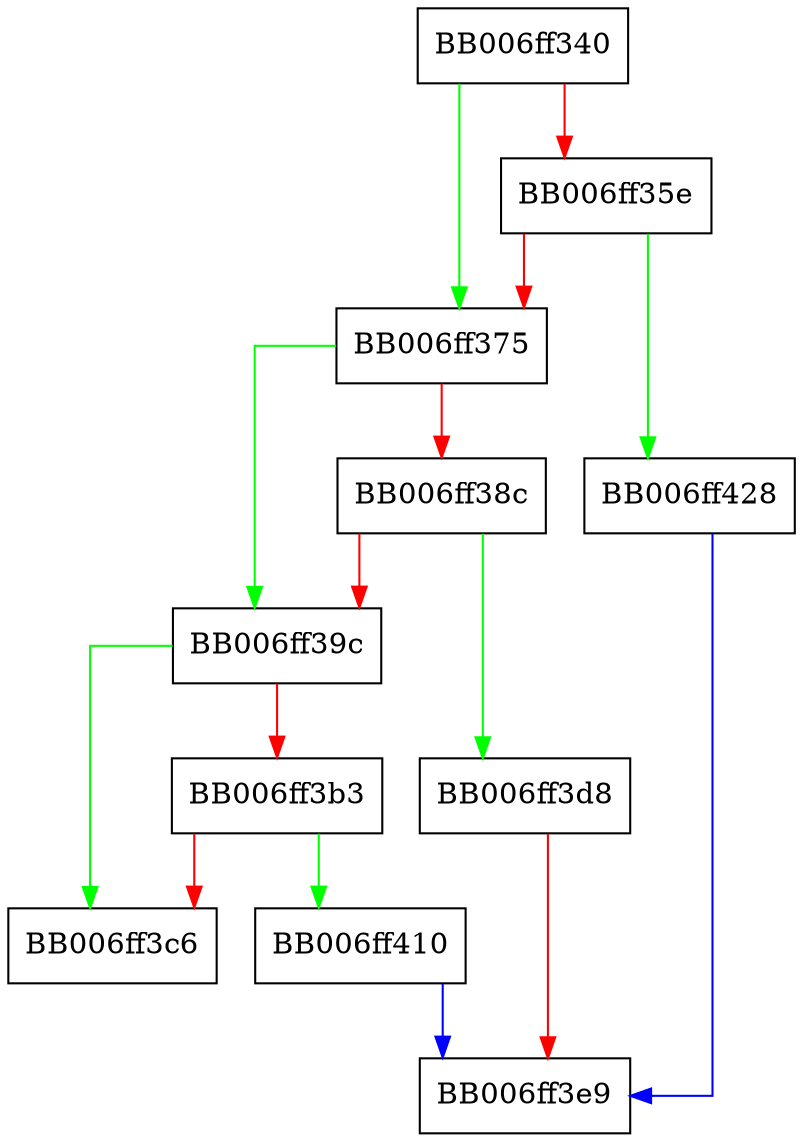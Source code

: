 digraph rc4_hmac_md5_get_ctx_params {
  node [shape="box"];
  graph [splines=ortho];
  BB006ff340 -> BB006ff375 [color="green"];
  BB006ff340 -> BB006ff35e [color="red"];
  BB006ff35e -> BB006ff428 [color="green"];
  BB006ff35e -> BB006ff375 [color="red"];
  BB006ff375 -> BB006ff39c [color="green"];
  BB006ff375 -> BB006ff38c [color="red"];
  BB006ff38c -> BB006ff3d8 [color="green"];
  BB006ff38c -> BB006ff39c [color="red"];
  BB006ff39c -> BB006ff3c6 [color="green"];
  BB006ff39c -> BB006ff3b3 [color="red"];
  BB006ff3b3 -> BB006ff410 [color="green"];
  BB006ff3b3 -> BB006ff3c6 [color="red"];
  BB006ff3d8 -> BB006ff3e9 [color="red"];
  BB006ff410 -> BB006ff3e9 [color="blue"];
  BB006ff428 -> BB006ff3e9 [color="blue"];
}